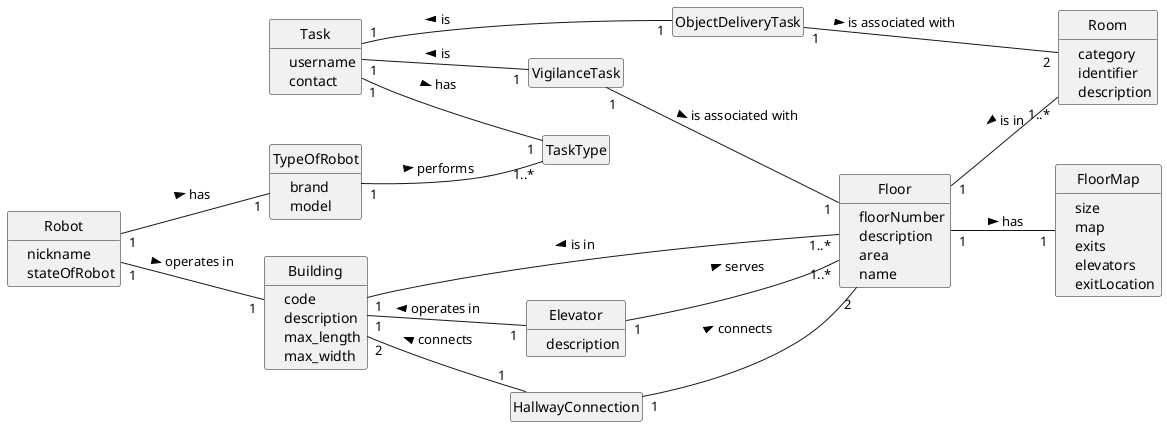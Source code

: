 @startuml
skinparam classAttributeIconSize 1
hide empty members
hide circle
left to right direction


class Robot {
- nickname
- stateOfRobot
}

class TypeOfRobot {
- brand
- model
}

class Building {
- code
- description
- max_length
- max_width
}

class Floor {
- floorNumber
- description
- area
- name
}

class Room {
- category
- identifier
- description
}

class Elevator {
- description
}

class Task{
- username
- contact
}

class HallwayConnection {}

class FloorMap {
- size
- map
- exits
- elevators
- exitLocation
}

class VigilanceTask {}

class ObjectDeliveryTask {}

class TaskType {}



"Robot" "1" -- "1" "TypeOfRobot" : has >
"Robot" "1" -- "1" "Building" : operates in >

"Building" "1" -- "1..*" "Floor" : is in <
"Building" "1" -- "1" "Elevator" : operates in <
"Elevator" "1" -- "1..*" "Floor" : serves >
"Building" "2" -- "1" "HallwayConnection" : connects <

"Floor" "1" -- "1..*" "Room" : is in <
"Floor" "1" -- "1" "FloorMap" : has >

"TypeOfRobot" "1" -- "1..*" "TaskType" : performs >

"Task" "1" -- "1" "VigilanceTask" : is <
"Task" "1" -- "1" "ObjectDeliveryTask" : is <
"Task" "1" -- "1" "TaskType" : has >

"VigilanceTask" "1" -- "1" "Floor" : is associated with >
"ObjectDeliveryTask" "1" -- "2" "Room" : is associated with >


"HallwayConnection" "1" -- "2" "Floor" : connects >




@enduml